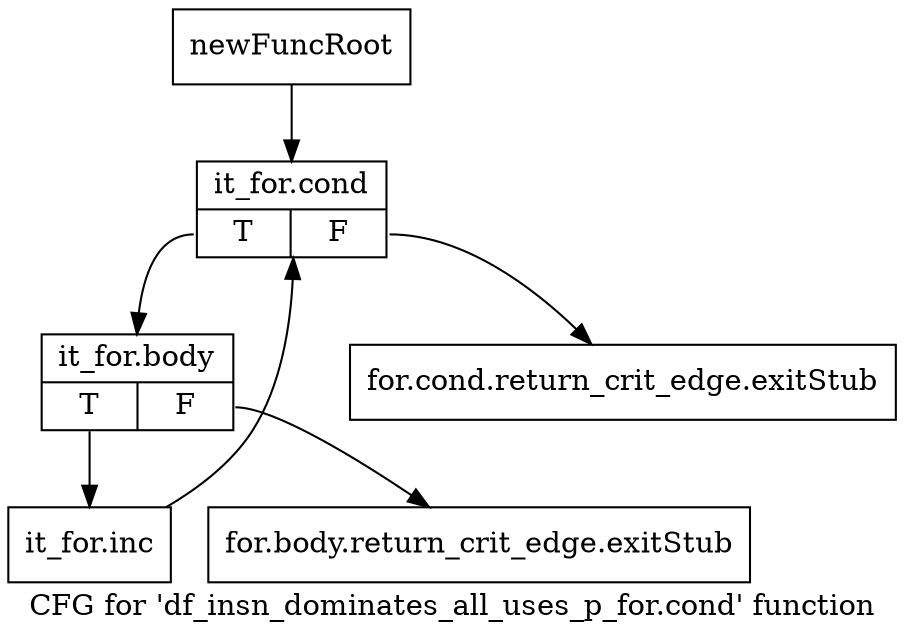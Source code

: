 digraph "CFG for 'df_insn_dominates_all_uses_p_for.cond' function" {
	label="CFG for 'df_insn_dominates_all_uses_p_for.cond' function";

	Node0xaa85d70 [shape=record,label="{newFuncRoot}"];
	Node0xaa85d70 -> Node0xaa929e0;
	Node0xaa92500 [shape=record,label="{for.cond.return_crit_edge.exitStub}"];
	Node0xaa92990 [shape=record,label="{for.body.return_crit_edge.exitStub}"];
	Node0xaa929e0 [shape=record,label="{it_for.cond|{<s0>T|<s1>F}}"];
	Node0xaa929e0:s0 -> Node0xaa92a30;
	Node0xaa929e0:s1 -> Node0xaa92500;
	Node0xaa92a30 [shape=record,label="{it_for.body|{<s0>T|<s1>F}}"];
	Node0xaa92a30:s0 -> Node0xaa92a80;
	Node0xaa92a30:s1 -> Node0xaa92990;
	Node0xaa92a80 [shape=record,label="{it_for.inc}"];
	Node0xaa92a80 -> Node0xaa929e0;
}
